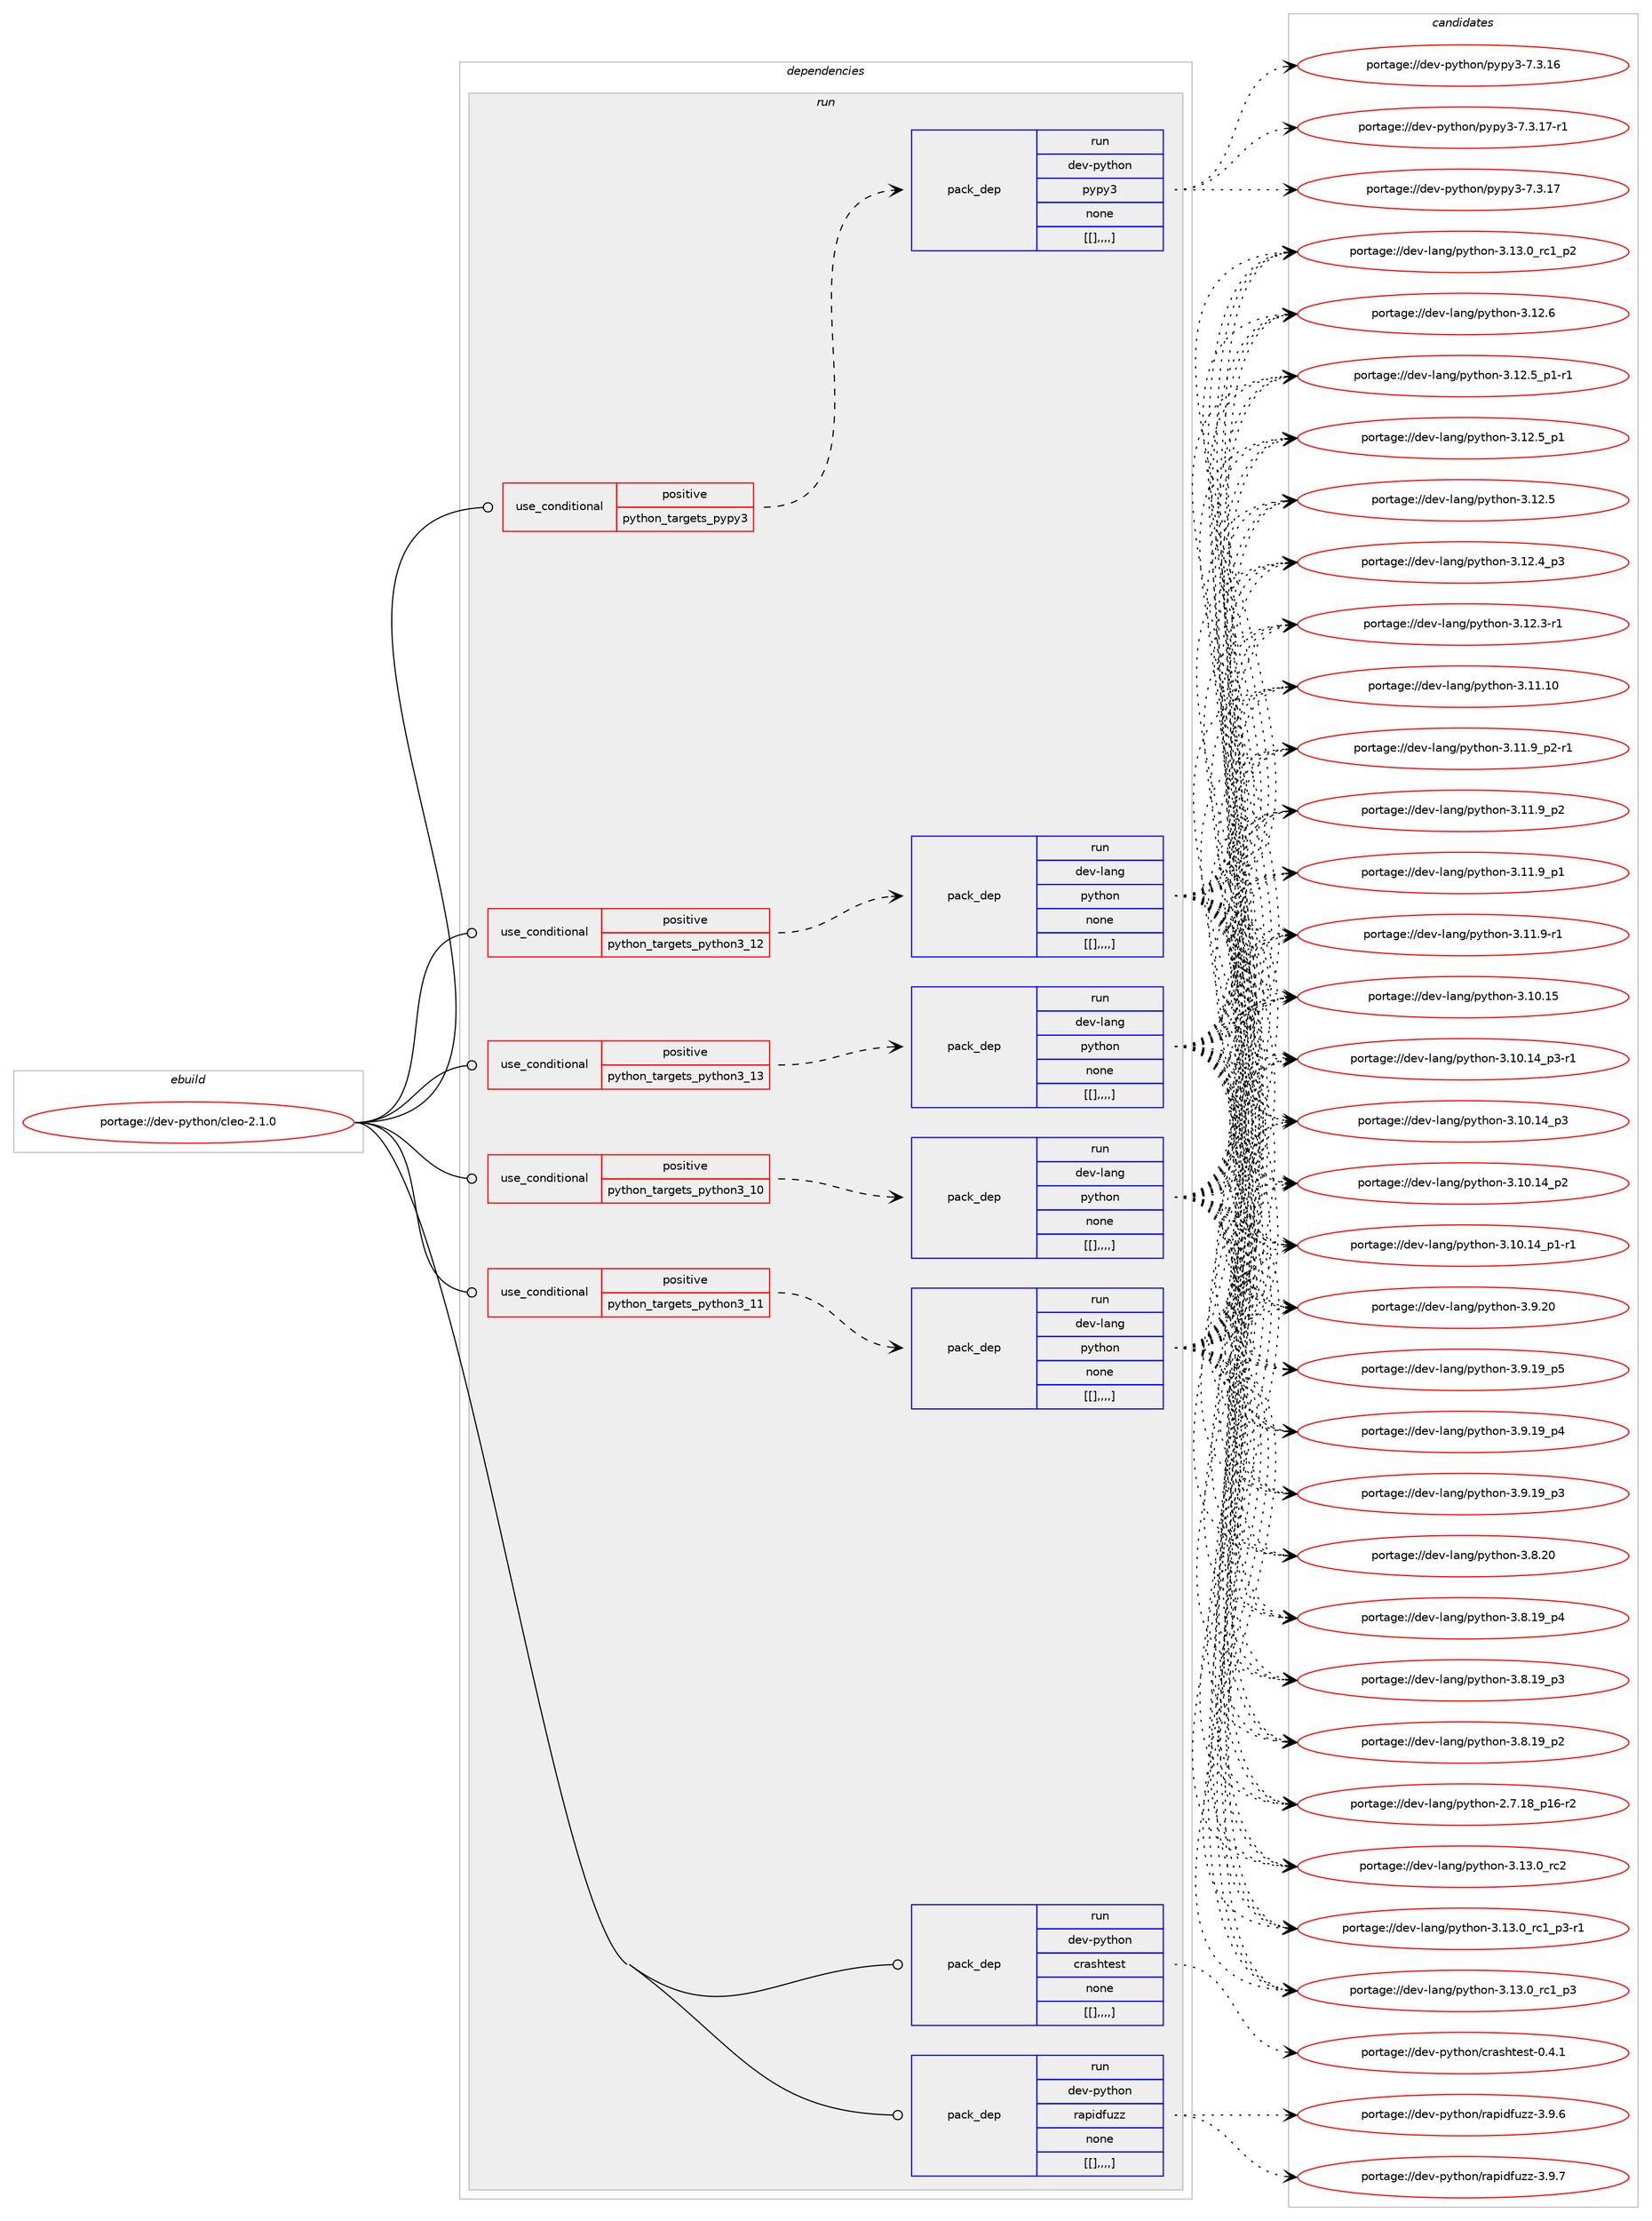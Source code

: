 digraph prolog {

# *************
# Graph options
# *************

newrank=true;
concentrate=true;
compound=true;
graph [rankdir=LR,fontname=Helvetica,fontsize=10,ranksep=1.5];#, ranksep=2.5, nodesep=0.2];
edge  [arrowhead=vee];
node  [fontname=Helvetica,fontsize=10];

# **********
# The ebuild
# **********

subgraph cluster_leftcol {
color=gray;
label=<<i>ebuild</i>>;
id [label="portage://dev-python/cleo-2.1.0", color=red, width=4, href="../dev-python/cleo-2.1.0.svg"];
}

# ****************
# The dependencies
# ****************

subgraph cluster_midcol {
color=gray;
label=<<i>dependencies</i>>;
subgraph cluster_compile {
fillcolor="#eeeeee";
style=filled;
label=<<i>compile</i>>;
}
subgraph cluster_compileandrun {
fillcolor="#eeeeee";
style=filled;
label=<<i>compile and run</i>>;
}
subgraph cluster_run {
fillcolor="#eeeeee";
style=filled;
label=<<i>run</i>>;
subgraph cond32228 {
dependency144588 [label=<<TABLE BORDER="0" CELLBORDER="1" CELLSPACING="0" CELLPADDING="4"><TR><TD ROWSPAN="3" CELLPADDING="10">use_conditional</TD></TR><TR><TD>positive</TD></TR><TR><TD>python_targets_pypy3</TD></TR></TABLE>>, shape=none, color=red];
subgraph pack111144 {
dependency144589 [label=<<TABLE BORDER="0" CELLBORDER="1" CELLSPACING="0" CELLPADDING="4" WIDTH="220"><TR><TD ROWSPAN="6" CELLPADDING="30">pack_dep</TD></TR><TR><TD WIDTH="110">run</TD></TR><TR><TD>dev-python</TD></TR><TR><TD>pypy3</TD></TR><TR><TD>none</TD></TR><TR><TD>[[],,,,]</TD></TR></TABLE>>, shape=none, color=blue];
}
dependency144588:e -> dependency144589:w [weight=20,style="dashed",arrowhead="vee"];
}
id:e -> dependency144588:w [weight=20,style="solid",arrowhead="odot"];
subgraph cond32229 {
dependency144590 [label=<<TABLE BORDER="0" CELLBORDER="1" CELLSPACING="0" CELLPADDING="4"><TR><TD ROWSPAN="3" CELLPADDING="10">use_conditional</TD></TR><TR><TD>positive</TD></TR><TR><TD>python_targets_python3_10</TD></TR></TABLE>>, shape=none, color=red];
subgraph pack111145 {
dependency144591 [label=<<TABLE BORDER="0" CELLBORDER="1" CELLSPACING="0" CELLPADDING="4" WIDTH="220"><TR><TD ROWSPAN="6" CELLPADDING="30">pack_dep</TD></TR><TR><TD WIDTH="110">run</TD></TR><TR><TD>dev-lang</TD></TR><TR><TD>python</TD></TR><TR><TD>none</TD></TR><TR><TD>[[],,,,]</TD></TR></TABLE>>, shape=none, color=blue];
}
dependency144590:e -> dependency144591:w [weight=20,style="dashed",arrowhead="vee"];
}
id:e -> dependency144590:w [weight=20,style="solid",arrowhead="odot"];
subgraph cond32230 {
dependency144592 [label=<<TABLE BORDER="0" CELLBORDER="1" CELLSPACING="0" CELLPADDING="4"><TR><TD ROWSPAN="3" CELLPADDING="10">use_conditional</TD></TR><TR><TD>positive</TD></TR><TR><TD>python_targets_python3_11</TD></TR></TABLE>>, shape=none, color=red];
subgraph pack111146 {
dependency144593 [label=<<TABLE BORDER="0" CELLBORDER="1" CELLSPACING="0" CELLPADDING="4" WIDTH="220"><TR><TD ROWSPAN="6" CELLPADDING="30">pack_dep</TD></TR><TR><TD WIDTH="110">run</TD></TR><TR><TD>dev-lang</TD></TR><TR><TD>python</TD></TR><TR><TD>none</TD></TR><TR><TD>[[],,,,]</TD></TR></TABLE>>, shape=none, color=blue];
}
dependency144592:e -> dependency144593:w [weight=20,style="dashed",arrowhead="vee"];
}
id:e -> dependency144592:w [weight=20,style="solid",arrowhead="odot"];
subgraph cond32231 {
dependency144594 [label=<<TABLE BORDER="0" CELLBORDER="1" CELLSPACING="0" CELLPADDING="4"><TR><TD ROWSPAN="3" CELLPADDING="10">use_conditional</TD></TR><TR><TD>positive</TD></TR><TR><TD>python_targets_python3_12</TD></TR></TABLE>>, shape=none, color=red];
subgraph pack111147 {
dependency144595 [label=<<TABLE BORDER="0" CELLBORDER="1" CELLSPACING="0" CELLPADDING="4" WIDTH="220"><TR><TD ROWSPAN="6" CELLPADDING="30">pack_dep</TD></TR><TR><TD WIDTH="110">run</TD></TR><TR><TD>dev-lang</TD></TR><TR><TD>python</TD></TR><TR><TD>none</TD></TR><TR><TD>[[],,,,]</TD></TR></TABLE>>, shape=none, color=blue];
}
dependency144594:e -> dependency144595:w [weight=20,style="dashed",arrowhead="vee"];
}
id:e -> dependency144594:w [weight=20,style="solid",arrowhead="odot"];
subgraph cond32232 {
dependency144596 [label=<<TABLE BORDER="0" CELLBORDER="1" CELLSPACING="0" CELLPADDING="4"><TR><TD ROWSPAN="3" CELLPADDING="10">use_conditional</TD></TR><TR><TD>positive</TD></TR><TR><TD>python_targets_python3_13</TD></TR></TABLE>>, shape=none, color=red];
subgraph pack111148 {
dependency144597 [label=<<TABLE BORDER="0" CELLBORDER="1" CELLSPACING="0" CELLPADDING="4" WIDTH="220"><TR><TD ROWSPAN="6" CELLPADDING="30">pack_dep</TD></TR><TR><TD WIDTH="110">run</TD></TR><TR><TD>dev-lang</TD></TR><TR><TD>python</TD></TR><TR><TD>none</TD></TR><TR><TD>[[],,,,]</TD></TR></TABLE>>, shape=none, color=blue];
}
dependency144596:e -> dependency144597:w [weight=20,style="dashed",arrowhead="vee"];
}
id:e -> dependency144596:w [weight=20,style="solid",arrowhead="odot"];
subgraph pack111149 {
dependency144598 [label=<<TABLE BORDER="0" CELLBORDER="1" CELLSPACING="0" CELLPADDING="4" WIDTH="220"><TR><TD ROWSPAN="6" CELLPADDING="30">pack_dep</TD></TR><TR><TD WIDTH="110">run</TD></TR><TR><TD>dev-python</TD></TR><TR><TD>crashtest</TD></TR><TR><TD>none</TD></TR><TR><TD>[[],,,,]</TD></TR></TABLE>>, shape=none, color=blue];
}
id:e -> dependency144598:w [weight=20,style="solid",arrowhead="odot"];
subgraph pack111150 {
dependency144599 [label=<<TABLE BORDER="0" CELLBORDER="1" CELLSPACING="0" CELLPADDING="4" WIDTH="220"><TR><TD ROWSPAN="6" CELLPADDING="30">pack_dep</TD></TR><TR><TD WIDTH="110">run</TD></TR><TR><TD>dev-python</TD></TR><TR><TD>rapidfuzz</TD></TR><TR><TD>none</TD></TR><TR><TD>[[],,,,]</TD></TR></TABLE>>, shape=none, color=blue];
}
id:e -> dependency144599:w [weight=20,style="solid",arrowhead="odot"];
}
}

# **************
# The candidates
# **************

subgraph cluster_choices {
rank=same;
color=gray;
label=<<i>candidates</i>>;

subgraph choice111144 {
color=black;
nodesep=1;
choice100101118451121211161041111104711212111212151455546514649554511449 [label="portage://dev-python/pypy3-7.3.17-r1", color=red, width=4,href="../dev-python/pypy3-7.3.17-r1.svg"];
choice10010111845112121116104111110471121211121215145554651464955 [label="portage://dev-python/pypy3-7.3.17", color=red, width=4,href="../dev-python/pypy3-7.3.17.svg"];
choice10010111845112121116104111110471121211121215145554651464954 [label="portage://dev-python/pypy3-7.3.16", color=red, width=4,href="../dev-python/pypy3-7.3.16.svg"];
dependency144589:e -> choice100101118451121211161041111104711212111212151455546514649554511449:w [style=dotted,weight="100"];
dependency144589:e -> choice10010111845112121116104111110471121211121215145554651464955:w [style=dotted,weight="100"];
dependency144589:e -> choice10010111845112121116104111110471121211121215145554651464954:w [style=dotted,weight="100"];
}
subgraph choice111145 {
color=black;
nodesep=1;
choice10010111845108971101034711212111610411111045514649514648951149950 [label="portage://dev-lang/python-3.13.0_rc2", color=red, width=4,href="../dev-lang/python-3.13.0_rc2.svg"];
choice1001011184510897110103471121211161041111104551464951464895114994995112514511449 [label="portage://dev-lang/python-3.13.0_rc1_p3-r1", color=red, width=4,href="../dev-lang/python-3.13.0_rc1_p3-r1.svg"];
choice100101118451089711010347112121116104111110455146495146489511499499511251 [label="portage://dev-lang/python-3.13.0_rc1_p3", color=red, width=4,href="../dev-lang/python-3.13.0_rc1_p3.svg"];
choice100101118451089711010347112121116104111110455146495146489511499499511250 [label="portage://dev-lang/python-3.13.0_rc1_p2", color=red, width=4,href="../dev-lang/python-3.13.0_rc1_p2.svg"];
choice10010111845108971101034711212111610411111045514649504654 [label="portage://dev-lang/python-3.12.6", color=red, width=4,href="../dev-lang/python-3.12.6.svg"];
choice1001011184510897110103471121211161041111104551464950465395112494511449 [label="portage://dev-lang/python-3.12.5_p1-r1", color=red, width=4,href="../dev-lang/python-3.12.5_p1-r1.svg"];
choice100101118451089711010347112121116104111110455146495046539511249 [label="portage://dev-lang/python-3.12.5_p1", color=red, width=4,href="../dev-lang/python-3.12.5_p1.svg"];
choice10010111845108971101034711212111610411111045514649504653 [label="portage://dev-lang/python-3.12.5", color=red, width=4,href="../dev-lang/python-3.12.5.svg"];
choice100101118451089711010347112121116104111110455146495046529511251 [label="portage://dev-lang/python-3.12.4_p3", color=red, width=4,href="../dev-lang/python-3.12.4_p3.svg"];
choice100101118451089711010347112121116104111110455146495046514511449 [label="portage://dev-lang/python-3.12.3-r1", color=red, width=4,href="../dev-lang/python-3.12.3-r1.svg"];
choice1001011184510897110103471121211161041111104551464949464948 [label="portage://dev-lang/python-3.11.10", color=red, width=4,href="../dev-lang/python-3.11.10.svg"];
choice1001011184510897110103471121211161041111104551464949465795112504511449 [label="portage://dev-lang/python-3.11.9_p2-r1", color=red, width=4,href="../dev-lang/python-3.11.9_p2-r1.svg"];
choice100101118451089711010347112121116104111110455146494946579511250 [label="portage://dev-lang/python-3.11.9_p2", color=red, width=4,href="../dev-lang/python-3.11.9_p2.svg"];
choice100101118451089711010347112121116104111110455146494946579511249 [label="portage://dev-lang/python-3.11.9_p1", color=red, width=4,href="../dev-lang/python-3.11.9_p1.svg"];
choice100101118451089711010347112121116104111110455146494946574511449 [label="portage://dev-lang/python-3.11.9-r1", color=red, width=4,href="../dev-lang/python-3.11.9-r1.svg"];
choice1001011184510897110103471121211161041111104551464948464953 [label="portage://dev-lang/python-3.10.15", color=red, width=4,href="../dev-lang/python-3.10.15.svg"];
choice100101118451089711010347112121116104111110455146494846495295112514511449 [label="portage://dev-lang/python-3.10.14_p3-r1", color=red, width=4,href="../dev-lang/python-3.10.14_p3-r1.svg"];
choice10010111845108971101034711212111610411111045514649484649529511251 [label="portage://dev-lang/python-3.10.14_p3", color=red, width=4,href="../dev-lang/python-3.10.14_p3.svg"];
choice10010111845108971101034711212111610411111045514649484649529511250 [label="portage://dev-lang/python-3.10.14_p2", color=red, width=4,href="../dev-lang/python-3.10.14_p2.svg"];
choice100101118451089711010347112121116104111110455146494846495295112494511449 [label="portage://dev-lang/python-3.10.14_p1-r1", color=red, width=4,href="../dev-lang/python-3.10.14_p1-r1.svg"];
choice10010111845108971101034711212111610411111045514657465048 [label="portage://dev-lang/python-3.9.20", color=red, width=4,href="../dev-lang/python-3.9.20.svg"];
choice100101118451089711010347112121116104111110455146574649579511253 [label="portage://dev-lang/python-3.9.19_p5", color=red, width=4,href="../dev-lang/python-3.9.19_p5.svg"];
choice100101118451089711010347112121116104111110455146574649579511252 [label="portage://dev-lang/python-3.9.19_p4", color=red, width=4,href="../dev-lang/python-3.9.19_p4.svg"];
choice100101118451089711010347112121116104111110455146574649579511251 [label="portage://dev-lang/python-3.9.19_p3", color=red, width=4,href="../dev-lang/python-3.9.19_p3.svg"];
choice10010111845108971101034711212111610411111045514656465048 [label="portage://dev-lang/python-3.8.20", color=red, width=4,href="../dev-lang/python-3.8.20.svg"];
choice100101118451089711010347112121116104111110455146564649579511252 [label="portage://dev-lang/python-3.8.19_p4", color=red, width=4,href="../dev-lang/python-3.8.19_p4.svg"];
choice100101118451089711010347112121116104111110455146564649579511251 [label="portage://dev-lang/python-3.8.19_p3", color=red, width=4,href="../dev-lang/python-3.8.19_p3.svg"];
choice100101118451089711010347112121116104111110455146564649579511250 [label="portage://dev-lang/python-3.8.19_p2", color=red, width=4,href="../dev-lang/python-3.8.19_p2.svg"];
choice100101118451089711010347112121116104111110455046554649569511249544511450 [label="portage://dev-lang/python-2.7.18_p16-r2", color=red, width=4,href="../dev-lang/python-2.7.18_p16-r2.svg"];
dependency144591:e -> choice10010111845108971101034711212111610411111045514649514648951149950:w [style=dotted,weight="100"];
dependency144591:e -> choice1001011184510897110103471121211161041111104551464951464895114994995112514511449:w [style=dotted,weight="100"];
dependency144591:e -> choice100101118451089711010347112121116104111110455146495146489511499499511251:w [style=dotted,weight="100"];
dependency144591:e -> choice100101118451089711010347112121116104111110455146495146489511499499511250:w [style=dotted,weight="100"];
dependency144591:e -> choice10010111845108971101034711212111610411111045514649504654:w [style=dotted,weight="100"];
dependency144591:e -> choice1001011184510897110103471121211161041111104551464950465395112494511449:w [style=dotted,weight="100"];
dependency144591:e -> choice100101118451089711010347112121116104111110455146495046539511249:w [style=dotted,weight="100"];
dependency144591:e -> choice10010111845108971101034711212111610411111045514649504653:w [style=dotted,weight="100"];
dependency144591:e -> choice100101118451089711010347112121116104111110455146495046529511251:w [style=dotted,weight="100"];
dependency144591:e -> choice100101118451089711010347112121116104111110455146495046514511449:w [style=dotted,weight="100"];
dependency144591:e -> choice1001011184510897110103471121211161041111104551464949464948:w [style=dotted,weight="100"];
dependency144591:e -> choice1001011184510897110103471121211161041111104551464949465795112504511449:w [style=dotted,weight="100"];
dependency144591:e -> choice100101118451089711010347112121116104111110455146494946579511250:w [style=dotted,weight="100"];
dependency144591:e -> choice100101118451089711010347112121116104111110455146494946579511249:w [style=dotted,weight="100"];
dependency144591:e -> choice100101118451089711010347112121116104111110455146494946574511449:w [style=dotted,weight="100"];
dependency144591:e -> choice1001011184510897110103471121211161041111104551464948464953:w [style=dotted,weight="100"];
dependency144591:e -> choice100101118451089711010347112121116104111110455146494846495295112514511449:w [style=dotted,weight="100"];
dependency144591:e -> choice10010111845108971101034711212111610411111045514649484649529511251:w [style=dotted,weight="100"];
dependency144591:e -> choice10010111845108971101034711212111610411111045514649484649529511250:w [style=dotted,weight="100"];
dependency144591:e -> choice100101118451089711010347112121116104111110455146494846495295112494511449:w [style=dotted,weight="100"];
dependency144591:e -> choice10010111845108971101034711212111610411111045514657465048:w [style=dotted,weight="100"];
dependency144591:e -> choice100101118451089711010347112121116104111110455146574649579511253:w [style=dotted,weight="100"];
dependency144591:e -> choice100101118451089711010347112121116104111110455146574649579511252:w [style=dotted,weight="100"];
dependency144591:e -> choice100101118451089711010347112121116104111110455146574649579511251:w [style=dotted,weight="100"];
dependency144591:e -> choice10010111845108971101034711212111610411111045514656465048:w [style=dotted,weight="100"];
dependency144591:e -> choice100101118451089711010347112121116104111110455146564649579511252:w [style=dotted,weight="100"];
dependency144591:e -> choice100101118451089711010347112121116104111110455146564649579511251:w [style=dotted,weight="100"];
dependency144591:e -> choice100101118451089711010347112121116104111110455146564649579511250:w [style=dotted,weight="100"];
dependency144591:e -> choice100101118451089711010347112121116104111110455046554649569511249544511450:w [style=dotted,weight="100"];
}
subgraph choice111146 {
color=black;
nodesep=1;
choice10010111845108971101034711212111610411111045514649514648951149950 [label="portage://dev-lang/python-3.13.0_rc2", color=red, width=4,href="../dev-lang/python-3.13.0_rc2.svg"];
choice1001011184510897110103471121211161041111104551464951464895114994995112514511449 [label="portage://dev-lang/python-3.13.0_rc1_p3-r1", color=red, width=4,href="../dev-lang/python-3.13.0_rc1_p3-r1.svg"];
choice100101118451089711010347112121116104111110455146495146489511499499511251 [label="portage://dev-lang/python-3.13.0_rc1_p3", color=red, width=4,href="../dev-lang/python-3.13.0_rc1_p3.svg"];
choice100101118451089711010347112121116104111110455146495146489511499499511250 [label="portage://dev-lang/python-3.13.0_rc1_p2", color=red, width=4,href="../dev-lang/python-3.13.0_rc1_p2.svg"];
choice10010111845108971101034711212111610411111045514649504654 [label="portage://dev-lang/python-3.12.6", color=red, width=4,href="../dev-lang/python-3.12.6.svg"];
choice1001011184510897110103471121211161041111104551464950465395112494511449 [label="portage://dev-lang/python-3.12.5_p1-r1", color=red, width=4,href="../dev-lang/python-3.12.5_p1-r1.svg"];
choice100101118451089711010347112121116104111110455146495046539511249 [label="portage://dev-lang/python-3.12.5_p1", color=red, width=4,href="../dev-lang/python-3.12.5_p1.svg"];
choice10010111845108971101034711212111610411111045514649504653 [label="portage://dev-lang/python-3.12.5", color=red, width=4,href="../dev-lang/python-3.12.5.svg"];
choice100101118451089711010347112121116104111110455146495046529511251 [label="portage://dev-lang/python-3.12.4_p3", color=red, width=4,href="../dev-lang/python-3.12.4_p3.svg"];
choice100101118451089711010347112121116104111110455146495046514511449 [label="portage://dev-lang/python-3.12.3-r1", color=red, width=4,href="../dev-lang/python-3.12.3-r1.svg"];
choice1001011184510897110103471121211161041111104551464949464948 [label="portage://dev-lang/python-3.11.10", color=red, width=4,href="../dev-lang/python-3.11.10.svg"];
choice1001011184510897110103471121211161041111104551464949465795112504511449 [label="portage://dev-lang/python-3.11.9_p2-r1", color=red, width=4,href="../dev-lang/python-3.11.9_p2-r1.svg"];
choice100101118451089711010347112121116104111110455146494946579511250 [label="portage://dev-lang/python-3.11.9_p2", color=red, width=4,href="../dev-lang/python-3.11.9_p2.svg"];
choice100101118451089711010347112121116104111110455146494946579511249 [label="portage://dev-lang/python-3.11.9_p1", color=red, width=4,href="../dev-lang/python-3.11.9_p1.svg"];
choice100101118451089711010347112121116104111110455146494946574511449 [label="portage://dev-lang/python-3.11.9-r1", color=red, width=4,href="../dev-lang/python-3.11.9-r1.svg"];
choice1001011184510897110103471121211161041111104551464948464953 [label="portage://dev-lang/python-3.10.15", color=red, width=4,href="../dev-lang/python-3.10.15.svg"];
choice100101118451089711010347112121116104111110455146494846495295112514511449 [label="portage://dev-lang/python-3.10.14_p3-r1", color=red, width=4,href="../dev-lang/python-3.10.14_p3-r1.svg"];
choice10010111845108971101034711212111610411111045514649484649529511251 [label="portage://dev-lang/python-3.10.14_p3", color=red, width=4,href="../dev-lang/python-3.10.14_p3.svg"];
choice10010111845108971101034711212111610411111045514649484649529511250 [label="portage://dev-lang/python-3.10.14_p2", color=red, width=4,href="../dev-lang/python-3.10.14_p2.svg"];
choice100101118451089711010347112121116104111110455146494846495295112494511449 [label="portage://dev-lang/python-3.10.14_p1-r1", color=red, width=4,href="../dev-lang/python-3.10.14_p1-r1.svg"];
choice10010111845108971101034711212111610411111045514657465048 [label="portage://dev-lang/python-3.9.20", color=red, width=4,href="../dev-lang/python-3.9.20.svg"];
choice100101118451089711010347112121116104111110455146574649579511253 [label="portage://dev-lang/python-3.9.19_p5", color=red, width=4,href="../dev-lang/python-3.9.19_p5.svg"];
choice100101118451089711010347112121116104111110455146574649579511252 [label="portage://dev-lang/python-3.9.19_p4", color=red, width=4,href="../dev-lang/python-3.9.19_p4.svg"];
choice100101118451089711010347112121116104111110455146574649579511251 [label="portage://dev-lang/python-3.9.19_p3", color=red, width=4,href="../dev-lang/python-3.9.19_p3.svg"];
choice10010111845108971101034711212111610411111045514656465048 [label="portage://dev-lang/python-3.8.20", color=red, width=4,href="../dev-lang/python-3.8.20.svg"];
choice100101118451089711010347112121116104111110455146564649579511252 [label="portage://dev-lang/python-3.8.19_p4", color=red, width=4,href="../dev-lang/python-3.8.19_p4.svg"];
choice100101118451089711010347112121116104111110455146564649579511251 [label="portage://dev-lang/python-3.8.19_p3", color=red, width=4,href="../dev-lang/python-3.8.19_p3.svg"];
choice100101118451089711010347112121116104111110455146564649579511250 [label="portage://dev-lang/python-3.8.19_p2", color=red, width=4,href="../dev-lang/python-3.8.19_p2.svg"];
choice100101118451089711010347112121116104111110455046554649569511249544511450 [label="portage://dev-lang/python-2.7.18_p16-r2", color=red, width=4,href="../dev-lang/python-2.7.18_p16-r2.svg"];
dependency144593:e -> choice10010111845108971101034711212111610411111045514649514648951149950:w [style=dotted,weight="100"];
dependency144593:e -> choice1001011184510897110103471121211161041111104551464951464895114994995112514511449:w [style=dotted,weight="100"];
dependency144593:e -> choice100101118451089711010347112121116104111110455146495146489511499499511251:w [style=dotted,weight="100"];
dependency144593:e -> choice100101118451089711010347112121116104111110455146495146489511499499511250:w [style=dotted,weight="100"];
dependency144593:e -> choice10010111845108971101034711212111610411111045514649504654:w [style=dotted,weight="100"];
dependency144593:e -> choice1001011184510897110103471121211161041111104551464950465395112494511449:w [style=dotted,weight="100"];
dependency144593:e -> choice100101118451089711010347112121116104111110455146495046539511249:w [style=dotted,weight="100"];
dependency144593:e -> choice10010111845108971101034711212111610411111045514649504653:w [style=dotted,weight="100"];
dependency144593:e -> choice100101118451089711010347112121116104111110455146495046529511251:w [style=dotted,weight="100"];
dependency144593:e -> choice100101118451089711010347112121116104111110455146495046514511449:w [style=dotted,weight="100"];
dependency144593:e -> choice1001011184510897110103471121211161041111104551464949464948:w [style=dotted,weight="100"];
dependency144593:e -> choice1001011184510897110103471121211161041111104551464949465795112504511449:w [style=dotted,weight="100"];
dependency144593:e -> choice100101118451089711010347112121116104111110455146494946579511250:w [style=dotted,weight="100"];
dependency144593:e -> choice100101118451089711010347112121116104111110455146494946579511249:w [style=dotted,weight="100"];
dependency144593:e -> choice100101118451089711010347112121116104111110455146494946574511449:w [style=dotted,weight="100"];
dependency144593:e -> choice1001011184510897110103471121211161041111104551464948464953:w [style=dotted,weight="100"];
dependency144593:e -> choice100101118451089711010347112121116104111110455146494846495295112514511449:w [style=dotted,weight="100"];
dependency144593:e -> choice10010111845108971101034711212111610411111045514649484649529511251:w [style=dotted,weight="100"];
dependency144593:e -> choice10010111845108971101034711212111610411111045514649484649529511250:w [style=dotted,weight="100"];
dependency144593:e -> choice100101118451089711010347112121116104111110455146494846495295112494511449:w [style=dotted,weight="100"];
dependency144593:e -> choice10010111845108971101034711212111610411111045514657465048:w [style=dotted,weight="100"];
dependency144593:e -> choice100101118451089711010347112121116104111110455146574649579511253:w [style=dotted,weight="100"];
dependency144593:e -> choice100101118451089711010347112121116104111110455146574649579511252:w [style=dotted,weight="100"];
dependency144593:e -> choice100101118451089711010347112121116104111110455146574649579511251:w [style=dotted,weight="100"];
dependency144593:e -> choice10010111845108971101034711212111610411111045514656465048:w [style=dotted,weight="100"];
dependency144593:e -> choice100101118451089711010347112121116104111110455146564649579511252:w [style=dotted,weight="100"];
dependency144593:e -> choice100101118451089711010347112121116104111110455146564649579511251:w [style=dotted,weight="100"];
dependency144593:e -> choice100101118451089711010347112121116104111110455146564649579511250:w [style=dotted,weight="100"];
dependency144593:e -> choice100101118451089711010347112121116104111110455046554649569511249544511450:w [style=dotted,weight="100"];
}
subgraph choice111147 {
color=black;
nodesep=1;
choice10010111845108971101034711212111610411111045514649514648951149950 [label="portage://dev-lang/python-3.13.0_rc2", color=red, width=4,href="../dev-lang/python-3.13.0_rc2.svg"];
choice1001011184510897110103471121211161041111104551464951464895114994995112514511449 [label="portage://dev-lang/python-3.13.0_rc1_p3-r1", color=red, width=4,href="../dev-lang/python-3.13.0_rc1_p3-r1.svg"];
choice100101118451089711010347112121116104111110455146495146489511499499511251 [label="portage://dev-lang/python-3.13.0_rc1_p3", color=red, width=4,href="../dev-lang/python-3.13.0_rc1_p3.svg"];
choice100101118451089711010347112121116104111110455146495146489511499499511250 [label="portage://dev-lang/python-3.13.0_rc1_p2", color=red, width=4,href="../dev-lang/python-3.13.0_rc1_p2.svg"];
choice10010111845108971101034711212111610411111045514649504654 [label="portage://dev-lang/python-3.12.6", color=red, width=4,href="../dev-lang/python-3.12.6.svg"];
choice1001011184510897110103471121211161041111104551464950465395112494511449 [label="portage://dev-lang/python-3.12.5_p1-r1", color=red, width=4,href="../dev-lang/python-3.12.5_p1-r1.svg"];
choice100101118451089711010347112121116104111110455146495046539511249 [label="portage://dev-lang/python-3.12.5_p1", color=red, width=4,href="../dev-lang/python-3.12.5_p1.svg"];
choice10010111845108971101034711212111610411111045514649504653 [label="portage://dev-lang/python-3.12.5", color=red, width=4,href="../dev-lang/python-3.12.5.svg"];
choice100101118451089711010347112121116104111110455146495046529511251 [label="portage://dev-lang/python-3.12.4_p3", color=red, width=4,href="../dev-lang/python-3.12.4_p3.svg"];
choice100101118451089711010347112121116104111110455146495046514511449 [label="portage://dev-lang/python-3.12.3-r1", color=red, width=4,href="../dev-lang/python-3.12.3-r1.svg"];
choice1001011184510897110103471121211161041111104551464949464948 [label="portage://dev-lang/python-3.11.10", color=red, width=4,href="../dev-lang/python-3.11.10.svg"];
choice1001011184510897110103471121211161041111104551464949465795112504511449 [label="portage://dev-lang/python-3.11.9_p2-r1", color=red, width=4,href="../dev-lang/python-3.11.9_p2-r1.svg"];
choice100101118451089711010347112121116104111110455146494946579511250 [label="portage://dev-lang/python-3.11.9_p2", color=red, width=4,href="../dev-lang/python-3.11.9_p2.svg"];
choice100101118451089711010347112121116104111110455146494946579511249 [label="portage://dev-lang/python-3.11.9_p1", color=red, width=4,href="../dev-lang/python-3.11.9_p1.svg"];
choice100101118451089711010347112121116104111110455146494946574511449 [label="portage://dev-lang/python-3.11.9-r1", color=red, width=4,href="../dev-lang/python-3.11.9-r1.svg"];
choice1001011184510897110103471121211161041111104551464948464953 [label="portage://dev-lang/python-3.10.15", color=red, width=4,href="../dev-lang/python-3.10.15.svg"];
choice100101118451089711010347112121116104111110455146494846495295112514511449 [label="portage://dev-lang/python-3.10.14_p3-r1", color=red, width=4,href="../dev-lang/python-3.10.14_p3-r1.svg"];
choice10010111845108971101034711212111610411111045514649484649529511251 [label="portage://dev-lang/python-3.10.14_p3", color=red, width=4,href="../dev-lang/python-3.10.14_p3.svg"];
choice10010111845108971101034711212111610411111045514649484649529511250 [label="portage://dev-lang/python-3.10.14_p2", color=red, width=4,href="../dev-lang/python-3.10.14_p2.svg"];
choice100101118451089711010347112121116104111110455146494846495295112494511449 [label="portage://dev-lang/python-3.10.14_p1-r1", color=red, width=4,href="../dev-lang/python-3.10.14_p1-r1.svg"];
choice10010111845108971101034711212111610411111045514657465048 [label="portage://dev-lang/python-3.9.20", color=red, width=4,href="../dev-lang/python-3.9.20.svg"];
choice100101118451089711010347112121116104111110455146574649579511253 [label="portage://dev-lang/python-3.9.19_p5", color=red, width=4,href="../dev-lang/python-3.9.19_p5.svg"];
choice100101118451089711010347112121116104111110455146574649579511252 [label="portage://dev-lang/python-3.9.19_p4", color=red, width=4,href="../dev-lang/python-3.9.19_p4.svg"];
choice100101118451089711010347112121116104111110455146574649579511251 [label="portage://dev-lang/python-3.9.19_p3", color=red, width=4,href="../dev-lang/python-3.9.19_p3.svg"];
choice10010111845108971101034711212111610411111045514656465048 [label="portage://dev-lang/python-3.8.20", color=red, width=4,href="../dev-lang/python-3.8.20.svg"];
choice100101118451089711010347112121116104111110455146564649579511252 [label="portage://dev-lang/python-3.8.19_p4", color=red, width=4,href="../dev-lang/python-3.8.19_p4.svg"];
choice100101118451089711010347112121116104111110455146564649579511251 [label="portage://dev-lang/python-3.8.19_p3", color=red, width=4,href="../dev-lang/python-3.8.19_p3.svg"];
choice100101118451089711010347112121116104111110455146564649579511250 [label="portage://dev-lang/python-3.8.19_p2", color=red, width=4,href="../dev-lang/python-3.8.19_p2.svg"];
choice100101118451089711010347112121116104111110455046554649569511249544511450 [label="portage://dev-lang/python-2.7.18_p16-r2", color=red, width=4,href="../dev-lang/python-2.7.18_p16-r2.svg"];
dependency144595:e -> choice10010111845108971101034711212111610411111045514649514648951149950:w [style=dotted,weight="100"];
dependency144595:e -> choice1001011184510897110103471121211161041111104551464951464895114994995112514511449:w [style=dotted,weight="100"];
dependency144595:e -> choice100101118451089711010347112121116104111110455146495146489511499499511251:w [style=dotted,weight="100"];
dependency144595:e -> choice100101118451089711010347112121116104111110455146495146489511499499511250:w [style=dotted,weight="100"];
dependency144595:e -> choice10010111845108971101034711212111610411111045514649504654:w [style=dotted,weight="100"];
dependency144595:e -> choice1001011184510897110103471121211161041111104551464950465395112494511449:w [style=dotted,weight="100"];
dependency144595:e -> choice100101118451089711010347112121116104111110455146495046539511249:w [style=dotted,weight="100"];
dependency144595:e -> choice10010111845108971101034711212111610411111045514649504653:w [style=dotted,weight="100"];
dependency144595:e -> choice100101118451089711010347112121116104111110455146495046529511251:w [style=dotted,weight="100"];
dependency144595:e -> choice100101118451089711010347112121116104111110455146495046514511449:w [style=dotted,weight="100"];
dependency144595:e -> choice1001011184510897110103471121211161041111104551464949464948:w [style=dotted,weight="100"];
dependency144595:e -> choice1001011184510897110103471121211161041111104551464949465795112504511449:w [style=dotted,weight="100"];
dependency144595:e -> choice100101118451089711010347112121116104111110455146494946579511250:w [style=dotted,weight="100"];
dependency144595:e -> choice100101118451089711010347112121116104111110455146494946579511249:w [style=dotted,weight="100"];
dependency144595:e -> choice100101118451089711010347112121116104111110455146494946574511449:w [style=dotted,weight="100"];
dependency144595:e -> choice1001011184510897110103471121211161041111104551464948464953:w [style=dotted,weight="100"];
dependency144595:e -> choice100101118451089711010347112121116104111110455146494846495295112514511449:w [style=dotted,weight="100"];
dependency144595:e -> choice10010111845108971101034711212111610411111045514649484649529511251:w [style=dotted,weight="100"];
dependency144595:e -> choice10010111845108971101034711212111610411111045514649484649529511250:w [style=dotted,weight="100"];
dependency144595:e -> choice100101118451089711010347112121116104111110455146494846495295112494511449:w [style=dotted,weight="100"];
dependency144595:e -> choice10010111845108971101034711212111610411111045514657465048:w [style=dotted,weight="100"];
dependency144595:e -> choice100101118451089711010347112121116104111110455146574649579511253:w [style=dotted,weight="100"];
dependency144595:e -> choice100101118451089711010347112121116104111110455146574649579511252:w [style=dotted,weight="100"];
dependency144595:e -> choice100101118451089711010347112121116104111110455146574649579511251:w [style=dotted,weight="100"];
dependency144595:e -> choice10010111845108971101034711212111610411111045514656465048:w [style=dotted,weight="100"];
dependency144595:e -> choice100101118451089711010347112121116104111110455146564649579511252:w [style=dotted,weight="100"];
dependency144595:e -> choice100101118451089711010347112121116104111110455146564649579511251:w [style=dotted,weight="100"];
dependency144595:e -> choice100101118451089711010347112121116104111110455146564649579511250:w [style=dotted,weight="100"];
dependency144595:e -> choice100101118451089711010347112121116104111110455046554649569511249544511450:w [style=dotted,weight="100"];
}
subgraph choice111148 {
color=black;
nodesep=1;
choice10010111845108971101034711212111610411111045514649514648951149950 [label="portage://dev-lang/python-3.13.0_rc2", color=red, width=4,href="../dev-lang/python-3.13.0_rc2.svg"];
choice1001011184510897110103471121211161041111104551464951464895114994995112514511449 [label="portage://dev-lang/python-3.13.0_rc1_p3-r1", color=red, width=4,href="../dev-lang/python-3.13.0_rc1_p3-r1.svg"];
choice100101118451089711010347112121116104111110455146495146489511499499511251 [label="portage://dev-lang/python-3.13.0_rc1_p3", color=red, width=4,href="../dev-lang/python-3.13.0_rc1_p3.svg"];
choice100101118451089711010347112121116104111110455146495146489511499499511250 [label="portage://dev-lang/python-3.13.0_rc1_p2", color=red, width=4,href="../dev-lang/python-3.13.0_rc1_p2.svg"];
choice10010111845108971101034711212111610411111045514649504654 [label="portage://dev-lang/python-3.12.6", color=red, width=4,href="../dev-lang/python-3.12.6.svg"];
choice1001011184510897110103471121211161041111104551464950465395112494511449 [label="portage://dev-lang/python-3.12.5_p1-r1", color=red, width=4,href="../dev-lang/python-3.12.5_p1-r1.svg"];
choice100101118451089711010347112121116104111110455146495046539511249 [label="portage://dev-lang/python-3.12.5_p1", color=red, width=4,href="../dev-lang/python-3.12.5_p1.svg"];
choice10010111845108971101034711212111610411111045514649504653 [label="portage://dev-lang/python-3.12.5", color=red, width=4,href="../dev-lang/python-3.12.5.svg"];
choice100101118451089711010347112121116104111110455146495046529511251 [label="portage://dev-lang/python-3.12.4_p3", color=red, width=4,href="../dev-lang/python-3.12.4_p3.svg"];
choice100101118451089711010347112121116104111110455146495046514511449 [label="portage://dev-lang/python-3.12.3-r1", color=red, width=4,href="../dev-lang/python-3.12.3-r1.svg"];
choice1001011184510897110103471121211161041111104551464949464948 [label="portage://dev-lang/python-3.11.10", color=red, width=4,href="../dev-lang/python-3.11.10.svg"];
choice1001011184510897110103471121211161041111104551464949465795112504511449 [label="portage://dev-lang/python-3.11.9_p2-r1", color=red, width=4,href="../dev-lang/python-3.11.9_p2-r1.svg"];
choice100101118451089711010347112121116104111110455146494946579511250 [label="portage://dev-lang/python-3.11.9_p2", color=red, width=4,href="../dev-lang/python-3.11.9_p2.svg"];
choice100101118451089711010347112121116104111110455146494946579511249 [label="portage://dev-lang/python-3.11.9_p1", color=red, width=4,href="../dev-lang/python-3.11.9_p1.svg"];
choice100101118451089711010347112121116104111110455146494946574511449 [label="portage://dev-lang/python-3.11.9-r1", color=red, width=4,href="../dev-lang/python-3.11.9-r1.svg"];
choice1001011184510897110103471121211161041111104551464948464953 [label="portage://dev-lang/python-3.10.15", color=red, width=4,href="../dev-lang/python-3.10.15.svg"];
choice100101118451089711010347112121116104111110455146494846495295112514511449 [label="portage://dev-lang/python-3.10.14_p3-r1", color=red, width=4,href="../dev-lang/python-3.10.14_p3-r1.svg"];
choice10010111845108971101034711212111610411111045514649484649529511251 [label="portage://dev-lang/python-3.10.14_p3", color=red, width=4,href="../dev-lang/python-3.10.14_p3.svg"];
choice10010111845108971101034711212111610411111045514649484649529511250 [label="portage://dev-lang/python-3.10.14_p2", color=red, width=4,href="../dev-lang/python-3.10.14_p2.svg"];
choice100101118451089711010347112121116104111110455146494846495295112494511449 [label="portage://dev-lang/python-3.10.14_p1-r1", color=red, width=4,href="../dev-lang/python-3.10.14_p1-r1.svg"];
choice10010111845108971101034711212111610411111045514657465048 [label="portage://dev-lang/python-3.9.20", color=red, width=4,href="../dev-lang/python-3.9.20.svg"];
choice100101118451089711010347112121116104111110455146574649579511253 [label="portage://dev-lang/python-3.9.19_p5", color=red, width=4,href="../dev-lang/python-3.9.19_p5.svg"];
choice100101118451089711010347112121116104111110455146574649579511252 [label="portage://dev-lang/python-3.9.19_p4", color=red, width=4,href="../dev-lang/python-3.9.19_p4.svg"];
choice100101118451089711010347112121116104111110455146574649579511251 [label="portage://dev-lang/python-3.9.19_p3", color=red, width=4,href="../dev-lang/python-3.9.19_p3.svg"];
choice10010111845108971101034711212111610411111045514656465048 [label="portage://dev-lang/python-3.8.20", color=red, width=4,href="../dev-lang/python-3.8.20.svg"];
choice100101118451089711010347112121116104111110455146564649579511252 [label="portage://dev-lang/python-3.8.19_p4", color=red, width=4,href="../dev-lang/python-3.8.19_p4.svg"];
choice100101118451089711010347112121116104111110455146564649579511251 [label="portage://dev-lang/python-3.8.19_p3", color=red, width=4,href="../dev-lang/python-3.8.19_p3.svg"];
choice100101118451089711010347112121116104111110455146564649579511250 [label="portage://dev-lang/python-3.8.19_p2", color=red, width=4,href="../dev-lang/python-3.8.19_p2.svg"];
choice100101118451089711010347112121116104111110455046554649569511249544511450 [label="portage://dev-lang/python-2.7.18_p16-r2", color=red, width=4,href="../dev-lang/python-2.7.18_p16-r2.svg"];
dependency144597:e -> choice10010111845108971101034711212111610411111045514649514648951149950:w [style=dotted,weight="100"];
dependency144597:e -> choice1001011184510897110103471121211161041111104551464951464895114994995112514511449:w [style=dotted,weight="100"];
dependency144597:e -> choice100101118451089711010347112121116104111110455146495146489511499499511251:w [style=dotted,weight="100"];
dependency144597:e -> choice100101118451089711010347112121116104111110455146495146489511499499511250:w [style=dotted,weight="100"];
dependency144597:e -> choice10010111845108971101034711212111610411111045514649504654:w [style=dotted,weight="100"];
dependency144597:e -> choice1001011184510897110103471121211161041111104551464950465395112494511449:w [style=dotted,weight="100"];
dependency144597:e -> choice100101118451089711010347112121116104111110455146495046539511249:w [style=dotted,weight="100"];
dependency144597:e -> choice10010111845108971101034711212111610411111045514649504653:w [style=dotted,weight="100"];
dependency144597:e -> choice100101118451089711010347112121116104111110455146495046529511251:w [style=dotted,weight="100"];
dependency144597:e -> choice100101118451089711010347112121116104111110455146495046514511449:w [style=dotted,weight="100"];
dependency144597:e -> choice1001011184510897110103471121211161041111104551464949464948:w [style=dotted,weight="100"];
dependency144597:e -> choice1001011184510897110103471121211161041111104551464949465795112504511449:w [style=dotted,weight="100"];
dependency144597:e -> choice100101118451089711010347112121116104111110455146494946579511250:w [style=dotted,weight="100"];
dependency144597:e -> choice100101118451089711010347112121116104111110455146494946579511249:w [style=dotted,weight="100"];
dependency144597:e -> choice100101118451089711010347112121116104111110455146494946574511449:w [style=dotted,weight="100"];
dependency144597:e -> choice1001011184510897110103471121211161041111104551464948464953:w [style=dotted,weight="100"];
dependency144597:e -> choice100101118451089711010347112121116104111110455146494846495295112514511449:w [style=dotted,weight="100"];
dependency144597:e -> choice10010111845108971101034711212111610411111045514649484649529511251:w [style=dotted,weight="100"];
dependency144597:e -> choice10010111845108971101034711212111610411111045514649484649529511250:w [style=dotted,weight="100"];
dependency144597:e -> choice100101118451089711010347112121116104111110455146494846495295112494511449:w [style=dotted,weight="100"];
dependency144597:e -> choice10010111845108971101034711212111610411111045514657465048:w [style=dotted,weight="100"];
dependency144597:e -> choice100101118451089711010347112121116104111110455146574649579511253:w [style=dotted,weight="100"];
dependency144597:e -> choice100101118451089711010347112121116104111110455146574649579511252:w [style=dotted,weight="100"];
dependency144597:e -> choice100101118451089711010347112121116104111110455146574649579511251:w [style=dotted,weight="100"];
dependency144597:e -> choice10010111845108971101034711212111610411111045514656465048:w [style=dotted,weight="100"];
dependency144597:e -> choice100101118451089711010347112121116104111110455146564649579511252:w [style=dotted,weight="100"];
dependency144597:e -> choice100101118451089711010347112121116104111110455146564649579511251:w [style=dotted,weight="100"];
dependency144597:e -> choice100101118451089711010347112121116104111110455146564649579511250:w [style=dotted,weight="100"];
dependency144597:e -> choice100101118451089711010347112121116104111110455046554649569511249544511450:w [style=dotted,weight="100"];
}
subgraph choice111149 {
color=black;
nodesep=1;
choice10010111845112121116104111110479911497115104116101115116454846524649 [label="portage://dev-python/crashtest-0.4.1", color=red, width=4,href="../dev-python/crashtest-0.4.1.svg"];
dependency144598:e -> choice10010111845112121116104111110479911497115104116101115116454846524649:w [style=dotted,weight="100"];
}
subgraph choice111150 {
color=black;
nodesep=1;
choice100101118451121211161041111104711497112105100102117122122455146574655 [label="portage://dev-python/rapidfuzz-3.9.7", color=red, width=4,href="../dev-python/rapidfuzz-3.9.7.svg"];
choice100101118451121211161041111104711497112105100102117122122455146574654 [label="portage://dev-python/rapidfuzz-3.9.6", color=red, width=4,href="../dev-python/rapidfuzz-3.9.6.svg"];
dependency144599:e -> choice100101118451121211161041111104711497112105100102117122122455146574655:w [style=dotted,weight="100"];
dependency144599:e -> choice100101118451121211161041111104711497112105100102117122122455146574654:w [style=dotted,weight="100"];
}
}

}
